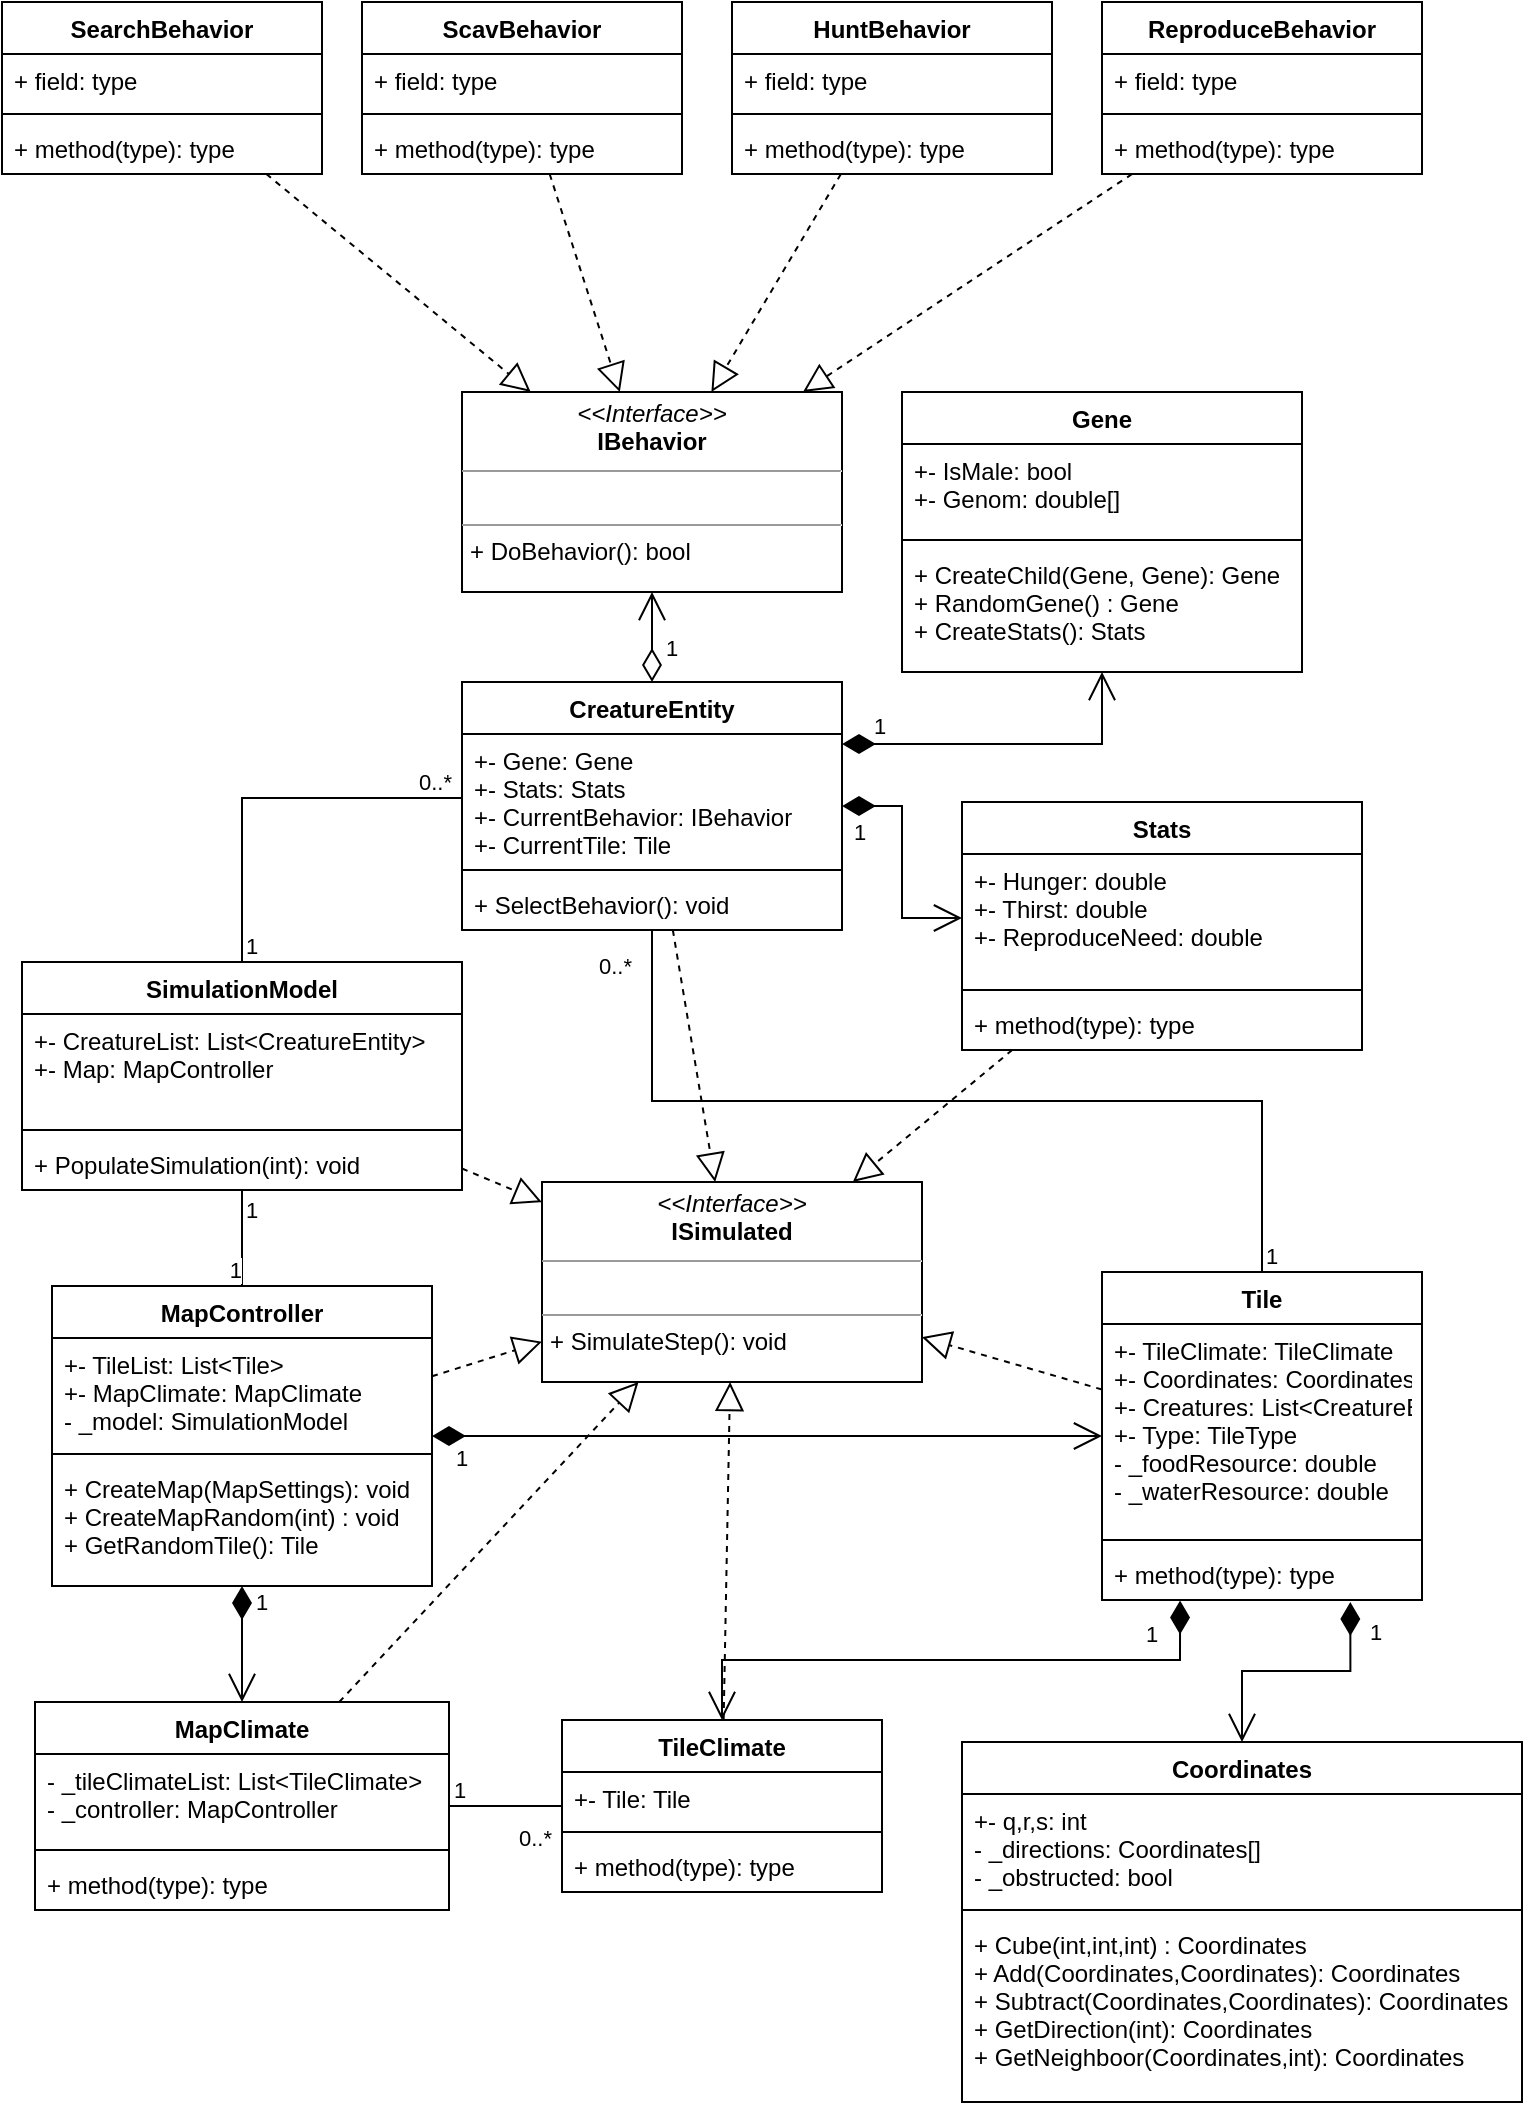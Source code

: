 <mxfile version="17.4.2" type="device"><diagram id="NXbVihIPCq2T1thtaOVZ" name="Page-1"><mxGraphModel dx="1497" dy="802" grid="1" gridSize="10" guides="1" tooltips="1" connect="1" arrows="1" fold="1" page="1" pageScale="1" pageWidth="827" pageHeight="1169" math="0" shadow="0"><root><mxCell id="0"/><mxCell id="1" parent="0"/><mxCell id="KNJFSg-WG_PmWsRkMeY_-1" value="Gene" style="swimlane;fontStyle=1;align=center;verticalAlign=top;childLayout=stackLayout;horizontal=1;startSize=26;horizontalStack=0;resizeParent=1;resizeParentMax=0;resizeLast=0;collapsible=1;marginBottom=0;" parent="1" vertex="1"><mxGeometry x="480" y="235" width="200" height="140" as="geometry"/></mxCell><mxCell id="KNJFSg-WG_PmWsRkMeY_-2" value="+- IsMale: bool&#10;+- Genom: double[]&#10;" style="text;strokeColor=none;fillColor=none;align=left;verticalAlign=top;spacingLeft=4;spacingRight=4;overflow=hidden;rotatable=0;points=[[0,0.5],[1,0.5]];portConstraint=eastwest;" parent="KNJFSg-WG_PmWsRkMeY_-1" vertex="1"><mxGeometry y="26" width="200" height="44" as="geometry"/></mxCell><mxCell id="KNJFSg-WG_PmWsRkMeY_-3" value="" style="line;strokeWidth=1;fillColor=none;align=left;verticalAlign=middle;spacingTop=-1;spacingLeft=3;spacingRight=3;rotatable=0;labelPosition=right;points=[];portConstraint=eastwest;" parent="KNJFSg-WG_PmWsRkMeY_-1" vertex="1"><mxGeometry y="70" width="200" height="8" as="geometry"/></mxCell><mxCell id="KNJFSg-WG_PmWsRkMeY_-4" value="+ CreateChild(Gene, Gene): Gene&#10;+ RandomGene() : Gene&#10;+ CreateStats(): Stats&#10;" style="text;strokeColor=none;fillColor=none;align=left;verticalAlign=top;spacingLeft=4;spacingRight=4;overflow=hidden;rotatable=0;points=[[0,0.5],[1,0.5]];portConstraint=eastwest;" parent="KNJFSg-WG_PmWsRkMeY_-1" vertex="1"><mxGeometry y="78" width="200" height="62" as="geometry"/></mxCell><mxCell id="KNJFSg-WG_PmWsRkMeY_-14" value="Stats" style="swimlane;fontStyle=1;align=center;verticalAlign=top;childLayout=stackLayout;horizontal=1;startSize=26;horizontalStack=0;resizeParent=1;resizeParentMax=0;resizeLast=0;collapsible=1;marginBottom=0;" parent="1" vertex="1"><mxGeometry x="510" y="440" width="200" height="124" as="geometry"/></mxCell><mxCell id="KNJFSg-WG_PmWsRkMeY_-15" value="+- Hunger: double&#10;+- Thirst: double&#10;+- ReproduceNeed: double" style="text;strokeColor=none;fillColor=none;align=left;verticalAlign=top;spacingLeft=4;spacingRight=4;overflow=hidden;rotatable=0;points=[[0,0.5],[1,0.5]];portConstraint=eastwest;" parent="KNJFSg-WG_PmWsRkMeY_-14" vertex="1"><mxGeometry y="26" width="200" height="64" as="geometry"/></mxCell><mxCell id="KNJFSg-WG_PmWsRkMeY_-16" value="" style="line;strokeWidth=1;fillColor=none;align=left;verticalAlign=middle;spacingTop=-1;spacingLeft=3;spacingRight=3;rotatable=0;labelPosition=right;points=[];portConstraint=eastwest;" parent="KNJFSg-WG_PmWsRkMeY_-14" vertex="1"><mxGeometry y="90" width="200" height="8" as="geometry"/></mxCell><mxCell id="KNJFSg-WG_PmWsRkMeY_-17" value="+ method(type): type" style="text;strokeColor=none;fillColor=none;align=left;verticalAlign=top;spacingLeft=4;spacingRight=4;overflow=hidden;rotatable=0;points=[[0,0.5],[1,0.5]];portConstraint=eastwest;" parent="KNJFSg-WG_PmWsRkMeY_-14" vertex="1"><mxGeometry y="98" width="200" height="26" as="geometry"/></mxCell><mxCell id="KNJFSg-WG_PmWsRkMeY_-43" value="&lt;p style=&quot;margin: 0px ; margin-top: 4px ; text-align: center&quot;&gt;&lt;i&gt;&amp;lt;&amp;lt;Interface&amp;gt;&amp;gt;&lt;/i&gt;&lt;br&gt;&lt;b&gt;IBehavior&lt;/b&gt;&lt;/p&gt;&lt;hr size=&quot;1&quot;&gt;&lt;p style=&quot;margin: 0px ; margin-left: 4px&quot;&gt;&lt;br&gt;&lt;/p&gt;&lt;hr size=&quot;1&quot;&gt;&lt;p style=&quot;margin: 0px ; margin-left: 4px&quot;&gt;+ DoBehavior(): bool&lt;/p&gt;" style="verticalAlign=top;align=left;overflow=fill;fontSize=12;fontFamily=Helvetica;html=1;" parent="1" vertex="1"><mxGeometry x="260" y="235" width="190" height="100" as="geometry"/></mxCell><mxCell id="KNJFSg-WG_PmWsRkMeY_-48" value="CreatureEntity" style="swimlane;fontStyle=1;align=center;verticalAlign=top;childLayout=stackLayout;horizontal=1;startSize=26;horizontalStack=0;resizeParent=1;resizeParentMax=0;resizeLast=0;collapsible=1;marginBottom=0;" parent="1" vertex="1"><mxGeometry x="260" y="380" width="190" height="124" as="geometry"/></mxCell><mxCell id="KNJFSg-WG_PmWsRkMeY_-49" value="+- Gene: Gene&#10;+- Stats: Stats&#10;+- CurrentBehavior: IBehavior&#10;+- CurrentTile: Tile" style="text;strokeColor=none;fillColor=none;align=left;verticalAlign=top;spacingLeft=4;spacingRight=4;overflow=hidden;rotatable=0;points=[[0,0.5],[1,0.5]];portConstraint=eastwest;" parent="KNJFSg-WG_PmWsRkMeY_-48" vertex="1"><mxGeometry y="26" width="190" height="64" as="geometry"/></mxCell><mxCell id="KNJFSg-WG_PmWsRkMeY_-50" value="" style="line;strokeWidth=1;fillColor=none;align=left;verticalAlign=middle;spacingTop=-1;spacingLeft=3;spacingRight=3;rotatable=0;labelPosition=right;points=[];portConstraint=eastwest;" parent="KNJFSg-WG_PmWsRkMeY_-48" vertex="1"><mxGeometry y="90" width="190" height="8" as="geometry"/></mxCell><mxCell id="KNJFSg-WG_PmWsRkMeY_-51" value="+ SelectBehavior(): void" style="text;strokeColor=none;fillColor=none;align=left;verticalAlign=top;spacingLeft=4;spacingRight=4;overflow=hidden;rotatable=0;points=[[0,0.5],[1,0.5]];portConstraint=eastwest;" parent="KNJFSg-WG_PmWsRkMeY_-48" vertex="1"><mxGeometry y="98" width="190" height="26" as="geometry"/></mxCell><mxCell id="KNJFSg-WG_PmWsRkMeY_-52" value="1" style="endArrow=open;html=1;endSize=12;startArrow=diamondThin;startSize=14;startFill=1;edgeStyle=orthogonalEdgeStyle;align=left;verticalAlign=bottom;rounded=0;exitX=1;exitY=0.25;exitDx=0;exitDy=0;" parent="1" source="KNJFSg-WG_PmWsRkMeY_-48" target="KNJFSg-WG_PmWsRkMeY_-1" edge="1"><mxGeometry x="-0.832" relative="1" as="geometry"><mxPoint x="330" y="480" as="sourcePoint"/><mxPoint x="770" y="460" as="targetPoint"/><mxPoint as="offset"/></mxGeometry></mxCell><mxCell id="KNJFSg-WG_PmWsRkMeY_-54" value="1" style="endArrow=open;html=1;endSize=12;startArrow=diamondThin;startSize=14;startFill=0;edgeStyle=orthogonalEdgeStyle;align=left;verticalAlign=bottom;rounded=0;" parent="1" source="KNJFSg-WG_PmWsRkMeY_-48" target="KNJFSg-WG_PmWsRkMeY_-43" edge="1"><mxGeometry x="-0.636" y="-5" relative="1" as="geometry"><mxPoint x="610" y="600" as="sourcePoint"/><mxPoint x="730" y="560" as="targetPoint"/><mxPoint as="offset"/></mxGeometry></mxCell><mxCell id="KNJFSg-WG_PmWsRkMeY_-55" value="1" style="endArrow=open;html=1;endSize=12;startArrow=diamondThin;startSize=14;startFill=1;edgeStyle=orthogonalEdgeStyle;align=left;verticalAlign=bottom;rounded=0;entryX=0;entryY=0.5;entryDx=0;entryDy=0;" parent="1" source="KNJFSg-WG_PmWsRkMeY_-48" target="KNJFSg-WG_PmWsRkMeY_-15" edge="1"><mxGeometry x="-0.93" y="-22" relative="1" as="geometry"><mxPoint x="770" y="510" as="sourcePoint"/><mxPoint x="930" y="510" as="targetPoint"/><mxPoint as="offset"/></mxGeometry></mxCell><mxCell id="KNJFSg-WG_PmWsRkMeY_-56" value="SearchBehavior" style="swimlane;fontStyle=1;align=center;verticalAlign=top;childLayout=stackLayout;horizontal=1;startSize=26;horizontalStack=0;resizeParent=1;resizeParentMax=0;resizeLast=0;collapsible=1;marginBottom=0;" parent="1" vertex="1"><mxGeometry x="30" y="40" width="160" height="86" as="geometry"/></mxCell><mxCell id="KNJFSg-WG_PmWsRkMeY_-57" value="+ field: type" style="text;strokeColor=none;fillColor=none;align=left;verticalAlign=top;spacingLeft=4;spacingRight=4;overflow=hidden;rotatable=0;points=[[0,0.5],[1,0.5]];portConstraint=eastwest;" parent="KNJFSg-WG_PmWsRkMeY_-56" vertex="1"><mxGeometry y="26" width="160" height="26" as="geometry"/></mxCell><mxCell id="KNJFSg-WG_PmWsRkMeY_-58" value="" style="line;strokeWidth=1;fillColor=none;align=left;verticalAlign=middle;spacingTop=-1;spacingLeft=3;spacingRight=3;rotatable=0;labelPosition=right;points=[];portConstraint=eastwest;" parent="KNJFSg-WG_PmWsRkMeY_-56" vertex="1"><mxGeometry y="52" width="160" height="8" as="geometry"/></mxCell><mxCell id="KNJFSg-WG_PmWsRkMeY_-59" value="+ method(type): type" style="text;strokeColor=none;fillColor=none;align=left;verticalAlign=top;spacingLeft=4;spacingRight=4;overflow=hidden;rotatable=0;points=[[0,0.5],[1,0.5]];portConstraint=eastwest;" parent="KNJFSg-WG_PmWsRkMeY_-56" vertex="1"><mxGeometry y="60" width="160" height="26" as="geometry"/></mxCell><mxCell id="KNJFSg-WG_PmWsRkMeY_-60" value="ScavBehavior" style="swimlane;fontStyle=1;align=center;verticalAlign=top;childLayout=stackLayout;horizontal=1;startSize=26;horizontalStack=0;resizeParent=1;resizeParentMax=0;resizeLast=0;collapsible=1;marginBottom=0;" parent="1" vertex="1"><mxGeometry x="210" y="40" width="160" height="86" as="geometry"/></mxCell><mxCell id="KNJFSg-WG_PmWsRkMeY_-61" value="+ field: type" style="text;strokeColor=none;fillColor=none;align=left;verticalAlign=top;spacingLeft=4;spacingRight=4;overflow=hidden;rotatable=0;points=[[0,0.5],[1,0.5]];portConstraint=eastwest;" parent="KNJFSg-WG_PmWsRkMeY_-60" vertex="1"><mxGeometry y="26" width="160" height="26" as="geometry"/></mxCell><mxCell id="KNJFSg-WG_PmWsRkMeY_-62" value="" style="line;strokeWidth=1;fillColor=none;align=left;verticalAlign=middle;spacingTop=-1;spacingLeft=3;spacingRight=3;rotatable=0;labelPosition=right;points=[];portConstraint=eastwest;" parent="KNJFSg-WG_PmWsRkMeY_-60" vertex="1"><mxGeometry y="52" width="160" height="8" as="geometry"/></mxCell><mxCell id="KNJFSg-WG_PmWsRkMeY_-63" value="+ method(type): type" style="text;strokeColor=none;fillColor=none;align=left;verticalAlign=top;spacingLeft=4;spacingRight=4;overflow=hidden;rotatable=0;points=[[0,0.5],[1,0.5]];portConstraint=eastwest;" parent="KNJFSg-WG_PmWsRkMeY_-60" vertex="1"><mxGeometry y="60" width="160" height="26" as="geometry"/></mxCell><mxCell id="KNJFSg-WG_PmWsRkMeY_-64" value="HuntBehavior" style="swimlane;fontStyle=1;align=center;verticalAlign=top;childLayout=stackLayout;horizontal=1;startSize=26;horizontalStack=0;resizeParent=1;resizeParentMax=0;resizeLast=0;collapsible=1;marginBottom=0;" parent="1" vertex="1"><mxGeometry x="395" y="40" width="160" height="86" as="geometry"/></mxCell><mxCell id="KNJFSg-WG_PmWsRkMeY_-65" value="+ field: type" style="text;strokeColor=none;fillColor=none;align=left;verticalAlign=top;spacingLeft=4;spacingRight=4;overflow=hidden;rotatable=0;points=[[0,0.5],[1,0.5]];portConstraint=eastwest;" parent="KNJFSg-WG_PmWsRkMeY_-64" vertex="1"><mxGeometry y="26" width="160" height="26" as="geometry"/></mxCell><mxCell id="KNJFSg-WG_PmWsRkMeY_-66" value="" style="line;strokeWidth=1;fillColor=none;align=left;verticalAlign=middle;spacingTop=-1;spacingLeft=3;spacingRight=3;rotatable=0;labelPosition=right;points=[];portConstraint=eastwest;" parent="KNJFSg-WG_PmWsRkMeY_-64" vertex="1"><mxGeometry y="52" width="160" height="8" as="geometry"/></mxCell><mxCell id="KNJFSg-WG_PmWsRkMeY_-67" value="+ method(type): type" style="text;strokeColor=none;fillColor=none;align=left;verticalAlign=top;spacingLeft=4;spacingRight=4;overflow=hidden;rotatable=0;points=[[0,0.5],[1,0.5]];portConstraint=eastwest;" parent="KNJFSg-WG_PmWsRkMeY_-64" vertex="1"><mxGeometry y="60" width="160" height="26" as="geometry"/></mxCell><mxCell id="KNJFSg-WG_PmWsRkMeY_-68" value="ReproduceBehavior" style="swimlane;fontStyle=1;align=center;verticalAlign=top;childLayout=stackLayout;horizontal=1;startSize=26;horizontalStack=0;resizeParent=1;resizeParentMax=0;resizeLast=0;collapsible=1;marginBottom=0;" parent="1" vertex="1"><mxGeometry x="580" y="40" width="160" height="86" as="geometry"/></mxCell><mxCell id="KNJFSg-WG_PmWsRkMeY_-69" value="+ field: type" style="text;strokeColor=none;fillColor=none;align=left;verticalAlign=top;spacingLeft=4;spacingRight=4;overflow=hidden;rotatable=0;points=[[0,0.5],[1,0.5]];portConstraint=eastwest;" parent="KNJFSg-WG_PmWsRkMeY_-68" vertex="1"><mxGeometry y="26" width="160" height="26" as="geometry"/></mxCell><mxCell id="KNJFSg-WG_PmWsRkMeY_-70" value="" style="line;strokeWidth=1;fillColor=none;align=left;verticalAlign=middle;spacingTop=-1;spacingLeft=3;spacingRight=3;rotatable=0;labelPosition=right;points=[];portConstraint=eastwest;" parent="KNJFSg-WG_PmWsRkMeY_-68" vertex="1"><mxGeometry y="52" width="160" height="8" as="geometry"/></mxCell><mxCell id="KNJFSg-WG_PmWsRkMeY_-71" value="+ method(type): type" style="text;strokeColor=none;fillColor=none;align=left;verticalAlign=top;spacingLeft=4;spacingRight=4;overflow=hidden;rotatable=0;points=[[0,0.5],[1,0.5]];portConstraint=eastwest;" parent="KNJFSg-WG_PmWsRkMeY_-68" vertex="1"><mxGeometry y="60" width="160" height="26" as="geometry"/></mxCell><mxCell id="KNJFSg-WG_PmWsRkMeY_-80" value="MapController" style="swimlane;fontStyle=1;align=center;verticalAlign=top;childLayout=stackLayout;horizontal=1;startSize=26;horizontalStack=0;resizeParent=1;resizeParentMax=0;resizeLast=0;collapsible=1;marginBottom=0;" parent="1" vertex="1"><mxGeometry x="55" y="682" width="190" height="150" as="geometry"/></mxCell><mxCell id="KNJFSg-WG_PmWsRkMeY_-81" value="+- TileList: List&lt;Tile&gt;&#10;+- MapClimate: MapClimate&#10;- _model: SimulationModel" style="text;strokeColor=none;fillColor=none;align=left;verticalAlign=top;spacingLeft=4;spacingRight=4;overflow=hidden;rotatable=0;points=[[0,0.5],[1,0.5]];portConstraint=eastwest;" parent="KNJFSg-WG_PmWsRkMeY_-80" vertex="1"><mxGeometry y="26" width="190" height="54" as="geometry"/></mxCell><mxCell id="KNJFSg-WG_PmWsRkMeY_-82" value="" style="line;strokeWidth=1;fillColor=none;align=left;verticalAlign=middle;spacingTop=-1;spacingLeft=3;spacingRight=3;rotatable=0;labelPosition=right;points=[];portConstraint=eastwest;" parent="KNJFSg-WG_PmWsRkMeY_-80" vertex="1"><mxGeometry y="80" width="190" height="8" as="geometry"/></mxCell><mxCell id="KNJFSg-WG_PmWsRkMeY_-83" value="+ CreateMap(MapSettings): void&#10;+ CreateMapRandom(int) : void&#10;+ GetRandomTile(): Tile" style="text;strokeColor=none;fillColor=none;align=left;verticalAlign=top;spacingLeft=4;spacingRight=4;overflow=hidden;rotatable=0;points=[[0,0.5],[1,0.5]];portConstraint=eastwest;" parent="KNJFSg-WG_PmWsRkMeY_-80" vertex="1"><mxGeometry y="88" width="190" height="62" as="geometry"/></mxCell><mxCell id="KNJFSg-WG_PmWsRkMeY_-84" value="Tile" style="swimlane;fontStyle=1;align=center;verticalAlign=top;childLayout=stackLayout;horizontal=1;startSize=26;horizontalStack=0;resizeParent=1;resizeParentMax=0;resizeLast=0;collapsible=1;marginBottom=0;" parent="1" vertex="1"><mxGeometry x="580" y="675" width="160" height="164" as="geometry"/></mxCell><mxCell id="KNJFSg-WG_PmWsRkMeY_-85" value="+- TileClimate: TileClimate&#10;+- Coordinates: Coordinates&#10;+- Creatures: List&lt;CreatureEntity&gt;&#10;+- Type: TileType&#10;- _foodResource: double&#10;- _waterResource: double" style="text;strokeColor=none;fillColor=none;align=left;verticalAlign=top;spacingLeft=4;spacingRight=4;overflow=hidden;rotatable=0;points=[[0,0.5],[1,0.5]];portConstraint=eastwest;" parent="KNJFSg-WG_PmWsRkMeY_-84" vertex="1"><mxGeometry y="26" width="160" height="104" as="geometry"/></mxCell><mxCell id="KNJFSg-WG_PmWsRkMeY_-86" value="" style="line;strokeWidth=1;fillColor=none;align=left;verticalAlign=middle;spacingTop=-1;spacingLeft=3;spacingRight=3;rotatable=0;labelPosition=right;points=[];portConstraint=eastwest;" parent="KNJFSg-WG_PmWsRkMeY_-84" vertex="1"><mxGeometry y="130" width="160" height="8" as="geometry"/></mxCell><mxCell id="KNJFSg-WG_PmWsRkMeY_-87" value="+ method(type): type" style="text;strokeColor=none;fillColor=none;align=left;verticalAlign=top;spacingLeft=4;spacingRight=4;overflow=hidden;rotatable=0;points=[[0,0.5],[1,0.5]];portConstraint=eastwest;" parent="KNJFSg-WG_PmWsRkMeY_-84" vertex="1"><mxGeometry y="138" width="160" height="26" as="geometry"/></mxCell><mxCell id="KNJFSg-WG_PmWsRkMeY_-92" value="MapClimate" style="swimlane;fontStyle=1;align=center;verticalAlign=top;childLayout=stackLayout;horizontal=1;startSize=26;horizontalStack=0;resizeParent=1;resizeParentMax=0;resizeLast=0;collapsible=1;marginBottom=0;" parent="1" vertex="1"><mxGeometry x="46.5" y="890" width="207" height="104" as="geometry"/></mxCell><mxCell id="KNJFSg-WG_PmWsRkMeY_-93" value="- _tileClimateList: List&lt;TileClimate&gt;&#10;- _controller: MapController" style="text;strokeColor=none;fillColor=none;align=left;verticalAlign=top;spacingLeft=4;spacingRight=4;overflow=hidden;rotatable=0;points=[[0,0.5],[1,0.5]];portConstraint=eastwest;" parent="KNJFSg-WG_PmWsRkMeY_-92" vertex="1"><mxGeometry y="26" width="207" height="44" as="geometry"/></mxCell><mxCell id="KNJFSg-WG_PmWsRkMeY_-94" value="" style="line;strokeWidth=1;fillColor=none;align=left;verticalAlign=middle;spacingTop=-1;spacingLeft=3;spacingRight=3;rotatable=0;labelPosition=right;points=[];portConstraint=eastwest;" parent="KNJFSg-WG_PmWsRkMeY_-92" vertex="1"><mxGeometry y="70" width="207" height="8" as="geometry"/></mxCell><mxCell id="KNJFSg-WG_PmWsRkMeY_-95" value="+ method(type): type" style="text;strokeColor=none;fillColor=none;align=left;verticalAlign=top;spacingLeft=4;spacingRight=4;overflow=hidden;rotatable=0;points=[[0,0.5],[1,0.5]];portConstraint=eastwest;" parent="KNJFSg-WG_PmWsRkMeY_-92" vertex="1"><mxGeometry y="78" width="207" height="26" as="geometry"/></mxCell><mxCell id="KNJFSg-WG_PmWsRkMeY_-96" value="TileClimate" style="swimlane;fontStyle=1;align=center;verticalAlign=top;childLayout=stackLayout;horizontal=1;startSize=26;horizontalStack=0;resizeParent=1;resizeParentMax=0;resizeLast=0;collapsible=1;marginBottom=0;" parent="1" vertex="1"><mxGeometry x="310" y="899" width="160" height="86" as="geometry"/></mxCell><mxCell id="KNJFSg-WG_PmWsRkMeY_-97" value="+- Tile: Tile" style="text;strokeColor=none;fillColor=none;align=left;verticalAlign=top;spacingLeft=4;spacingRight=4;overflow=hidden;rotatable=0;points=[[0,0.5],[1,0.5]];portConstraint=eastwest;" parent="KNJFSg-WG_PmWsRkMeY_-96" vertex="1"><mxGeometry y="26" width="160" height="26" as="geometry"/></mxCell><mxCell id="KNJFSg-WG_PmWsRkMeY_-98" value="" style="line;strokeWidth=1;fillColor=none;align=left;verticalAlign=middle;spacingTop=-1;spacingLeft=3;spacingRight=3;rotatable=0;labelPosition=right;points=[];portConstraint=eastwest;" parent="KNJFSg-WG_PmWsRkMeY_-96" vertex="1"><mxGeometry y="52" width="160" height="8" as="geometry"/></mxCell><mxCell id="KNJFSg-WG_PmWsRkMeY_-99" value="+ method(type): type" style="text;strokeColor=none;fillColor=none;align=left;verticalAlign=top;spacingLeft=4;spacingRight=4;overflow=hidden;rotatable=0;points=[[0,0.5],[1,0.5]];portConstraint=eastwest;" parent="KNJFSg-WG_PmWsRkMeY_-96" vertex="1"><mxGeometry y="60" width="160" height="26" as="geometry"/></mxCell><mxCell id="KNJFSg-WG_PmWsRkMeY_-104" value="SimulationModel" style="swimlane;fontStyle=1;align=center;verticalAlign=top;childLayout=stackLayout;horizontal=1;startSize=26;horizontalStack=0;resizeParent=1;resizeParentMax=0;resizeLast=0;collapsible=1;marginBottom=0;" parent="1" vertex="1"><mxGeometry x="40" y="520" width="220" height="114" as="geometry"/></mxCell><mxCell id="KNJFSg-WG_PmWsRkMeY_-105" value="+- CreatureList: List&lt;CreatureEntity&gt;&#10;+- Map: MapController" style="text;strokeColor=none;fillColor=none;align=left;verticalAlign=top;spacingLeft=4;spacingRight=4;overflow=hidden;rotatable=0;points=[[0,0.5],[1,0.5]];portConstraint=eastwest;" parent="KNJFSg-WG_PmWsRkMeY_-104" vertex="1"><mxGeometry y="26" width="220" height="54" as="geometry"/></mxCell><mxCell id="KNJFSg-WG_PmWsRkMeY_-106" value="" style="line;strokeWidth=1;fillColor=none;align=left;verticalAlign=middle;spacingTop=-1;spacingLeft=3;spacingRight=3;rotatable=0;labelPosition=right;points=[];portConstraint=eastwest;" parent="KNJFSg-WG_PmWsRkMeY_-104" vertex="1"><mxGeometry y="80" width="220" height="8" as="geometry"/></mxCell><mxCell id="KNJFSg-WG_PmWsRkMeY_-107" value="+ PopulateSimulation(int): void" style="text;strokeColor=none;fillColor=none;align=left;verticalAlign=top;spacingLeft=4;spacingRight=4;overflow=hidden;rotatable=0;points=[[0,0.5],[1,0.5]];portConstraint=eastwest;" parent="KNJFSg-WG_PmWsRkMeY_-104" vertex="1"><mxGeometry y="88" width="220" height="26" as="geometry"/></mxCell><mxCell id="KNJFSg-WG_PmWsRkMeY_-112" value="" style="endArrow=block;dashed=1;endFill=0;endSize=12;html=1;rounded=0;" parent="1" source="KNJFSg-WG_PmWsRkMeY_-68" target="KNJFSg-WG_PmWsRkMeY_-43" edge="1"><mxGeometry width="160" relative="1" as="geometry"><mxPoint x="590" y="760" as="sourcePoint"/><mxPoint x="570" y="320" as="targetPoint"/></mxGeometry></mxCell><mxCell id="KNJFSg-WG_PmWsRkMeY_-113" value="" style="endArrow=block;dashed=1;endFill=0;endSize=12;html=1;rounded=0;" parent="1" source="KNJFSg-WG_PmWsRkMeY_-64" target="KNJFSg-WG_PmWsRkMeY_-43" edge="1"><mxGeometry width="160" relative="1" as="geometry"><mxPoint x="576.02" y="286" as="sourcePoint"/><mxPoint x="480" y="338.278" as="targetPoint"/></mxGeometry></mxCell><mxCell id="KNJFSg-WG_PmWsRkMeY_-114" value="" style="endArrow=block;dashed=1;endFill=0;endSize=12;html=1;rounded=0;" parent="1" source="KNJFSg-WG_PmWsRkMeY_-60" target="KNJFSg-WG_PmWsRkMeY_-43" edge="1"><mxGeometry width="160" relative="1" as="geometry"><mxPoint x="586.02" y="296" as="sourcePoint"/><mxPoint x="490" y="348.278" as="targetPoint"/></mxGeometry></mxCell><mxCell id="KNJFSg-WG_PmWsRkMeY_-115" value="" style="endArrow=block;dashed=1;endFill=0;endSize=12;html=1;rounded=0;" parent="1" source="KNJFSg-WG_PmWsRkMeY_-56" target="KNJFSg-WG_PmWsRkMeY_-43" edge="1"><mxGeometry width="160" relative="1" as="geometry"><mxPoint x="596.02" y="306" as="sourcePoint"/><mxPoint x="500" y="358.278" as="targetPoint"/></mxGeometry></mxCell><mxCell id="KNJFSg-WG_PmWsRkMeY_-118" value="" style="endArrow=none;html=1;edgeStyle=orthogonalEdgeStyle;rounded=0;entryX=0;entryY=0.5;entryDx=0;entryDy=0;exitX=0.5;exitY=0;exitDx=0;exitDy=0;" parent="1" source="KNJFSg-WG_PmWsRkMeY_-104" target="KNJFSg-WG_PmWsRkMeY_-49" edge="1"><mxGeometry relative="1" as="geometry"><mxPoint x="510" y="770" as="sourcePoint"/><mxPoint x="670" y="770" as="targetPoint"/></mxGeometry></mxCell><mxCell id="KNJFSg-WG_PmWsRkMeY_-119" value="1" style="edgeLabel;resizable=0;html=1;align=left;verticalAlign=bottom;" parent="KNJFSg-WG_PmWsRkMeY_-118" connectable="0" vertex="1"><mxGeometry x="-1" relative="1" as="geometry"/></mxCell><mxCell id="KNJFSg-WG_PmWsRkMeY_-120" value="0..*" style="edgeLabel;resizable=0;html=1;align=right;verticalAlign=bottom;" parent="KNJFSg-WG_PmWsRkMeY_-118" connectable="0" vertex="1"><mxGeometry x="1" relative="1" as="geometry"><mxPoint x="-5" as="offset"/></mxGeometry></mxCell><mxCell id="KNJFSg-WG_PmWsRkMeY_-121" value="" style="endArrow=none;html=1;edgeStyle=orthogonalEdgeStyle;rounded=0;" parent="1" source="KNJFSg-WG_PmWsRkMeY_-104" target="KNJFSg-WG_PmWsRkMeY_-80" edge="1"><mxGeometry relative="1" as="geometry"><mxPoint x="320" y="860" as="sourcePoint"/><mxPoint x="480" y="860" as="targetPoint"/></mxGeometry></mxCell><mxCell id="KNJFSg-WG_PmWsRkMeY_-122" value="1" style="edgeLabel;resizable=0;html=1;align=left;verticalAlign=bottom;" parent="KNJFSg-WG_PmWsRkMeY_-121" connectable="0" vertex="1"><mxGeometry x="-1" relative="1" as="geometry"><mxPoint y="18" as="offset"/></mxGeometry></mxCell><mxCell id="KNJFSg-WG_PmWsRkMeY_-123" value="1" style="edgeLabel;resizable=0;html=1;align=right;verticalAlign=bottom;" parent="KNJFSg-WG_PmWsRkMeY_-121" connectable="0" vertex="1"><mxGeometry x="1" relative="1" as="geometry"/></mxCell><mxCell id="KNJFSg-WG_PmWsRkMeY_-125" value="1" style="endArrow=open;html=1;endSize=12;startArrow=diamondThin;startSize=14;startFill=1;edgeStyle=orthogonalEdgeStyle;align=left;verticalAlign=bottom;rounded=0;" parent="1" source="KNJFSg-WG_PmWsRkMeY_-80" target="KNJFSg-WG_PmWsRkMeY_-92" edge="1"><mxGeometry x="-0.429" y="5" relative="1" as="geometry"><mxPoint x="530" y="1020" as="sourcePoint"/><mxPoint x="690" y="1020" as="targetPoint"/><mxPoint as="offset"/></mxGeometry></mxCell><mxCell id="KNJFSg-WG_PmWsRkMeY_-126" value="" style="endArrow=none;html=1;edgeStyle=orthogonalEdgeStyle;rounded=0;exitX=0.5;exitY=0;exitDx=0;exitDy=0;" parent="1" source="KNJFSg-WG_PmWsRkMeY_-84" target="KNJFSg-WG_PmWsRkMeY_-48" edge="1"><mxGeometry relative="1" as="geometry"><mxPoint x="610" y="810" as="sourcePoint"/><mxPoint x="770" y="810" as="targetPoint"/></mxGeometry></mxCell><mxCell id="KNJFSg-WG_PmWsRkMeY_-127" value="1" style="edgeLabel;resizable=0;html=1;align=left;verticalAlign=bottom;" parent="KNJFSg-WG_PmWsRkMeY_-126" connectable="0" vertex="1"><mxGeometry x="-1" relative="1" as="geometry"/></mxCell><mxCell id="KNJFSg-WG_PmWsRkMeY_-128" value="0..*" style="edgeLabel;resizable=0;html=1;align=right;verticalAlign=bottom;" parent="KNJFSg-WG_PmWsRkMeY_-126" connectable="0" vertex="1"><mxGeometry x="1" relative="1" as="geometry"><mxPoint x="-10" y="26" as="offset"/></mxGeometry></mxCell><mxCell id="KNJFSg-WG_PmWsRkMeY_-129" value="1" style="endArrow=open;html=1;endSize=12;startArrow=diamondThin;startSize=14;startFill=1;edgeStyle=orthogonalEdgeStyle;align=left;verticalAlign=bottom;rounded=0;exitX=0.244;exitY=1.011;exitDx=0;exitDy=0;exitPerimeter=0;" parent="1" source="KNJFSg-WG_PmWsRkMeY_-87" target="KNJFSg-WG_PmWsRkMeY_-96" edge="1"><mxGeometry x="-0.824" y="-19" relative="1" as="geometry"><mxPoint x="515" y="886" as="sourcePoint"/><mxPoint x="515" y="970" as="targetPoint"/><mxPoint as="offset"/></mxGeometry></mxCell><mxCell id="KNJFSg-WG_PmWsRkMeY_-132" value="1" style="endArrow=open;html=1;endSize=12;startArrow=diamondThin;startSize=14;startFill=1;edgeStyle=orthogonalEdgeStyle;align=left;verticalAlign=bottom;rounded=0;" parent="1" source="KNJFSg-WG_PmWsRkMeY_-80" target="KNJFSg-WG_PmWsRkMeY_-84" edge="1"><mxGeometry x="-0.943" y="-20" relative="1" as="geometry"><mxPoint x="460" y="850" as="sourcePoint"/><mxPoint x="620" y="850" as="targetPoint"/><mxPoint as="offset"/></mxGeometry></mxCell><mxCell id="BiYZsGX-MtU3SQMwPWCA-2" value="" style="endArrow=none;html=1;edgeStyle=orthogonalEdgeStyle;rounded=0;" parent="1" source="KNJFSg-WG_PmWsRkMeY_-92" target="KNJFSg-WG_PmWsRkMeY_-96" edge="1"><mxGeometry relative="1" as="geometry"><mxPoint x="500" y="947" as="sourcePoint"/><mxPoint x="652" y="770" as="targetPoint"/></mxGeometry></mxCell><mxCell id="BiYZsGX-MtU3SQMwPWCA-3" value="1" style="edgeLabel;resizable=0;html=1;align=left;verticalAlign=bottom;" parent="BiYZsGX-MtU3SQMwPWCA-2" connectable="0" vertex="1"><mxGeometry x="-1" relative="1" as="geometry"/></mxCell><mxCell id="BiYZsGX-MtU3SQMwPWCA-4" value="0..*" style="edgeLabel;resizable=0;html=1;align=right;verticalAlign=bottom;" parent="BiYZsGX-MtU3SQMwPWCA-2" connectable="0" vertex="1"><mxGeometry x="1" relative="1" as="geometry"><mxPoint x="-5" y="24" as="offset"/></mxGeometry></mxCell><mxCell id="zUnhGRHl24Qg7pDSaPSS-2" value="&lt;p style=&quot;margin: 0px ; margin-top: 4px ; text-align: center&quot;&gt;&lt;i&gt;&amp;lt;&amp;lt;Interface&amp;gt;&amp;gt;&lt;/i&gt;&lt;br&gt;&lt;b&gt;ISimulated&lt;/b&gt;&lt;/p&gt;&lt;hr size=&quot;1&quot;&gt;&lt;p style=&quot;margin: 0px ; margin-left: 4px&quot;&gt;&lt;br&gt;&lt;/p&gt;&lt;hr size=&quot;1&quot;&gt;&lt;p style=&quot;margin: 0px ; margin-left: 4px&quot;&gt;+ SimulateStep(): void&lt;/p&gt;" style="verticalAlign=top;align=left;overflow=fill;fontSize=12;fontFamily=Helvetica;html=1;" vertex="1" parent="1"><mxGeometry x="300" y="630" width="190" height="100" as="geometry"/></mxCell><mxCell id="zUnhGRHl24Qg7pDSaPSS-3" value="" style="endArrow=block;dashed=1;endFill=0;endSize=12;html=1;rounded=0;" edge="1" parent="1" source="KNJFSg-WG_PmWsRkMeY_-48" target="zUnhGRHl24Qg7pDSaPSS-2"><mxGeometry width="160" relative="1" as="geometry"><mxPoint x="200" y="440" as="sourcePoint"/><mxPoint x="360" y="440" as="targetPoint"/></mxGeometry></mxCell><mxCell id="zUnhGRHl24Qg7pDSaPSS-4" value="" style="endArrow=block;dashed=1;endFill=0;endSize=12;html=1;rounded=0;" edge="1" parent="1" source="KNJFSg-WG_PmWsRkMeY_-104" target="zUnhGRHl24Qg7pDSaPSS-2"><mxGeometry width="160" relative="1" as="geometry"><mxPoint x="300" y="860" as="sourcePoint"/><mxPoint x="460" y="860" as="targetPoint"/></mxGeometry></mxCell><mxCell id="zUnhGRHl24Qg7pDSaPSS-5" value="" style="endArrow=block;dashed=1;endFill=0;endSize=12;html=1;rounded=0;" edge="1" parent="1" source="KNJFSg-WG_PmWsRkMeY_-80" target="zUnhGRHl24Qg7pDSaPSS-2"><mxGeometry width="160" relative="1" as="geometry"><mxPoint x="230" y="830" as="sourcePoint"/><mxPoint x="390" y="830" as="targetPoint"/></mxGeometry></mxCell><mxCell id="zUnhGRHl24Qg7pDSaPSS-6" value="" style="endArrow=block;dashed=1;endFill=0;endSize=12;html=1;rounded=0;" edge="1" parent="1" source="KNJFSg-WG_PmWsRkMeY_-92" target="zUnhGRHl24Qg7pDSaPSS-2"><mxGeometry width="160" relative="1" as="geometry"><mxPoint x="430" y="950" as="sourcePoint"/><mxPoint x="590" y="950" as="targetPoint"/></mxGeometry></mxCell><mxCell id="zUnhGRHl24Qg7pDSaPSS-7" value="" style="endArrow=block;dashed=1;endFill=0;endSize=12;html=1;rounded=0;" edge="1" parent="1" source="KNJFSg-WG_PmWsRkMeY_-96" target="zUnhGRHl24Qg7pDSaPSS-2"><mxGeometry width="160" relative="1" as="geometry"><mxPoint x="470" y="1010" as="sourcePoint"/><mxPoint x="630" y="1010" as="targetPoint"/></mxGeometry></mxCell><mxCell id="zUnhGRHl24Qg7pDSaPSS-8" value="" style="endArrow=block;dashed=1;endFill=0;endSize=12;html=1;rounded=0;" edge="1" parent="1" source="KNJFSg-WG_PmWsRkMeY_-84" target="zUnhGRHl24Qg7pDSaPSS-2"><mxGeometry width="160" relative="1" as="geometry"><mxPoint x="690" y="850" as="sourcePoint"/><mxPoint x="850" y="850" as="targetPoint"/></mxGeometry></mxCell><mxCell id="zUnhGRHl24Qg7pDSaPSS-9" value="" style="endArrow=block;dashed=1;endFill=0;endSize=12;html=1;rounded=0;" edge="1" parent="1" source="KNJFSg-WG_PmWsRkMeY_-14" target="zUnhGRHl24Qg7pDSaPSS-2"><mxGeometry width="160" relative="1" as="geometry"><mxPoint x="570" y="800" as="sourcePoint"/><mxPoint x="730" y="800" as="targetPoint"/></mxGeometry></mxCell><mxCell id="zUnhGRHl24Qg7pDSaPSS-10" value="Coordinates" style="swimlane;fontStyle=1;align=center;verticalAlign=top;childLayout=stackLayout;horizontal=1;startSize=26;horizontalStack=0;resizeParent=1;resizeParentMax=0;resizeLast=0;collapsible=1;marginBottom=0;" vertex="1" parent="1"><mxGeometry x="510" y="910" width="280" height="180" as="geometry"/></mxCell><mxCell id="zUnhGRHl24Qg7pDSaPSS-11" value="+- q,r,s: int&#10;- _directions: Coordinates[]&#10;- _obstructed: bool" style="text;strokeColor=none;fillColor=none;align=left;verticalAlign=top;spacingLeft=4;spacingRight=4;overflow=hidden;rotatable=0;points=[[0,0.5],[1,0.5]];portConstraint=eastwest;" vertex="1" parent="zUnhGRHl24Qg7pDSaPSS-10"><mxGeometry y="26" width="280" height="54" as="geometry"/></mxCell><mxCell id="zUnhGRHl24Qg7pDSaPSS-12" value="" style="line;strokeWidth=1;fillColor=none;align=left;verticalAlign=middle;spacingTop=-1;spacingLeft=3;spacingRight=3;rotatable=0;labelPosition=right;points=[];portConstraint=eastwest;" vertex="1" parent="zUnhGRHl24Qg7pDSaPSS-10"><mxGeometry y="80" width="280" height="8" as="geometry"/></mxCell><mxCell id="zUnhGRHl24Qg7pDSaPSS-13" value="+ Cube(int,int,int) : Coordinates&#10;+ Add(Coordinates,Coordinates): Coordinates&#10;+ Subtract(Coordinates,Coordinates): Coordinates&#10;+ GetDirection(int): Coordinates&#10;+ GetNeighboor(Coordinates,int): Coordinates" style="text;strokeColor=none;fillColor=none;align=left;verticalAlign=top;spacingLeft=4;spacingRight=4;overflow=hidden;rotatable=0;points=[[0,0.5],[1,0.5]];portConstraint=eastwest;" vertex="1" parent="zUnhGRHl24Qg7pDSaPSS-10"><mxGeometry y="88" width="280" height="92" as="geometry"/></mxCell><mxCell id="zUnhGRHl24Qg7pDSaPSS-14" value="1" style="endArrow=open;html=1;endSize=12;startArrow=diamondThin;startSize=14;startFill=1;edgeStyle=orthogonalEdgeStyle;align=left;verticalAlign=bottom;rounded=0;exitX=0.776;exitY=1.038;exitDx=0;exitDy=0;exitPerimeter=0;" edge="1" parent="1" source="KNJFSg-WG_PmWsRkMeY_-87" target="zUnhGRHl24Qg7pDSaPSS-10"><mxGeometry x="-0.609" y="8" relative="1" as="geometry"><mxPoint x="750" y="790" as="sourcePoint"/><mxPoint x="580" y="900" as="targetPoint"/><mxPoint as="offset"/></mxGeometry></mxCell></root></mxGraphModel></diagram></mxfile>